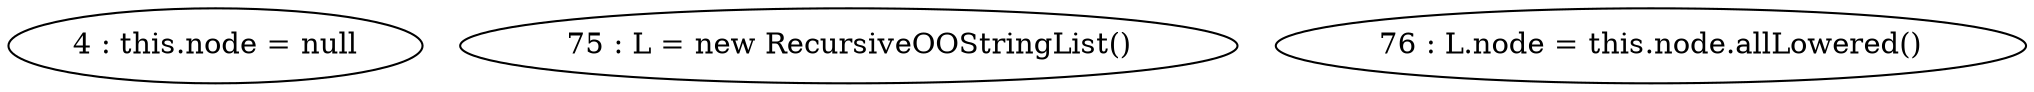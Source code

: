 digraph G {
"4 : this.node = null"
"75 : L = new RecursiveOOStringList()"
"76 : L.node = this.node.allLowered()"
}